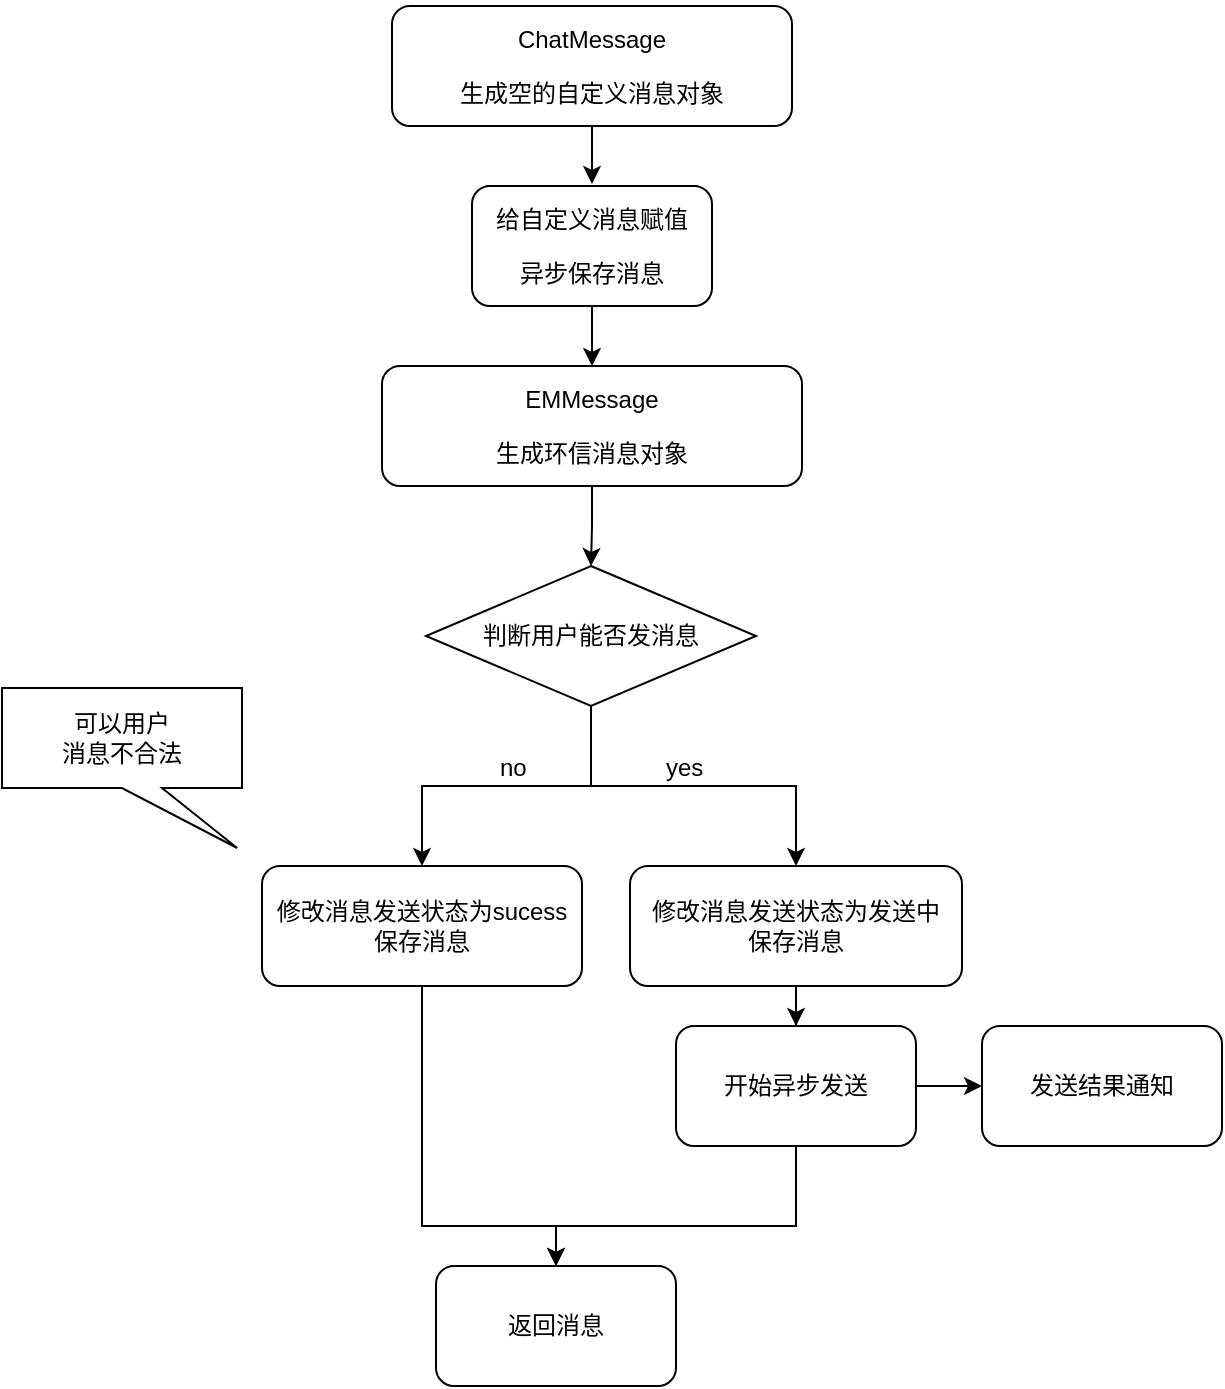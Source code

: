 <mxfile version="10.7.5" type="github"><diagram id="zS4JfIAoxf58Ks6pJ9De" name="第 1 页"><mxGraphModel dx="829" dy="641" grid="1" gridSize="10" guides="1" tooltips="1" connect="1" arrows="1" fold="1" page="1" pageScale="1" pageWidth="2339" pageHeight="3300" math="0" shadow="0"><root><mxCell id="0"/><mxCell id="1" parent="0"/><mxCell id="iu7f-REsUyiFGMBu2vhT-3" value="" style="edgeStyle=orthogonalEdgeStyle;rounded=0;orthogonalLoop=1;jettySize=auto;html=1;" parent="1" source="iu7f-REsUyiFGMBu2vhT-1" target="iu7f-REsUyiFGMBu2vhT-2" edge="1"><mxGeometry relative="1" as="geometry"/></mxCell><mxCell id="iu7f-REsUyiFGMBu2vhT-5" value="" style="edgeStyle=orthogonalEdgeStyle;rounded=0;orthogonalLoop=1;jettySize=auto;html=1;entryX=0.567;entryY=-0.017;entryDx=0;entryDy=0;entryPerimeter=0;exitX=0.5;exitY=1;exitDx=0;exitDy=0;" parent="1" edge="1"><mxGeometry relative="1" as="geometry"><mxPoint x="387" y="510" as="sourcePoint"/><mxPoint x="395" y="589" as="targetPoint"/><Array as="points"><mxPoint x="395" y="510"/></Array></mxGeometry></mxCell><mxCell id="iu7f-REsUyiFGMBu2vhT-1" value="&lt;p&gt;给自定义消息赋值&lt;/p&gt;&lt;p&gt;异步保存消息&lt;/p&gt;" style="rounded=1;whiteSpace=wrap;html=1;" parent="1" vertex="1"><mxGeometry x="335" y="590" width="120" height="60" as="geometry"/></mxCell><mxCell id="iu7f-REsUyiFGMBu2vhT-4" value="&lt;p&gt;&lt;span&gt;ChatMessage&lt;/span&gt;&lt;/p&gt;&lt;p&gt;生成空的自定义消息对象&lt;br&gt;&lt;/p&gt;" style="rounded=1;whiteSpace=wrap;html=1;" parent="1" vertex="1"><mxGeometry x="295" y="500" width="200" height="60" as="geometry"/></mxCell><mxCell id="GCdDGiNFtUxxvFRUylXg-2" value="" style="edgeStyle=orthogonalEdgeStyle;rounded=0;orthogonalLoop=1;jettySize=auto;html=1;entryX=0.5;entryY=0;entryDx=0;entryDy=0;" edge="1" parent="1" source="iu7f-REsUyiFGMBu2vhT-2" target="GCdDGiNFtUxxvFRUylXg-3"><mxGeometry relative="1" as="geometry"><mxPoint x="395" y="820" as="targetPoint"/></mxGeometry></mxCell><mxCell id="iu7f-REsUyiFGMBu2vhT-2" value="&lt;p&gt;&lt;span&gt;EMMessage&lt;/span&gt;&lt;/p&gt;&lt;p&gt;生成环信消息对象&lt;/p&gt;" style="rounded=1;whiteSpace=wrap;html=1;" parent="1" vertex="1"><mxGeometry x="290" y="680" width="210" height="60" as="geometry"/></mxCell><mxCell id="GCdDGiNFtUxxvFRUylXg-13" value="" style="edgeStyle=orthogonalEdgeStyle;rounded=0;orthogonalLoop=1;jettySize=auto;html=1;entryX=0.5;entryY=0;entryDx=0;entryDy=0;" edge="1" parent="1" source="GCdDGiNFtUxxvFRUylXg-3" target="GCdDGiNFtUxxvFRUylXg-7"><mxGeometry relative="1" as="geometry"><mxPoint x="557" y="815" as="targetPoint"/></mxGeometry></mxCell><mxCell id="GCdDGiNFtUxxvFRUylXg-15" value="" style="edgeStyle=orthogonalEdgeStyle;rounded=0;orthogonalLoop=1;jettySize=auto;html=1;entryX=0.5;entryY=0;entryDx=0;entryDy=0;" edge="1" parent="1" source="GCdDGiNFtUxxvFRUylXg-3" target="GCdDGiNFtUxxvFRUylXg-4"><mxGeometry relative="1" as="geometry"/></mxCell><mxCell id="GCdDGiNFtUxxvFRUylXg-3" value="判断用户能否发消息" style="rhombus;whiteSpace=wrap;html=1;" vertex="1" parent="1"><mxGeometry x="312" y="780" width="165" height="70" as="geometry"/></mxCell><mxCell id="GCdDGiNFtUxxvFRUylXg-19" value="" style="edgeStyle=orthogonalEdgeStyle;rounded=0;orthogonalLoop=1;jettySize=auto;html=1;" edge="1" parent="1" source="GCdDGiNFtUxxvFRUylXg-4" target="GCdDGiNFtUxxvFRUylXg-18"><mxGeometry relative="1" as="geometry"><Array as="points"><mxPoint x="310" y="1110"/><mxPoint x="377" y="1110"/></Array></mxGeometry></mxCell><mxCell id="GCdDGiNFtUxxvFRUylXg-4" value="修改消息发送状态为sucess&lt;br&gt;保存消息&lt;br&gt;" style="rounded=1;whiteSpace=wrap;html=1;" vertex="1" parent="1"><mxGeometry x="230" y="930" width="160" height="60" as="geometry"/></mxCell><mxCell id="GCdDGiNFtUxxvFRUylXg-18" value="返回消息" style="rounded=1;whiteSpace=wrap;html=1;" vertex="1" parent="1"><mxGeometry x="317" y="1130" width="120" height="60" as="geometry"/></mxCell><mxCell id="GCdDGiNFtUxxvFRUylXg-23" value="" style="edgeStyle=orthogonalEdgeStyle;rounded=0;orthogonalLoop=1;jettySize=auto;html=1;" edge="1" parent="1" source="GCdDGiNFtUxxvFRUylXg-7" target="GCdDGiNFtUxxvFRUylXg-22"><mxGeometry relative="1" as="geometry"/></mxCell><mxCell id="GCdDGiNFtUxxvFRUylXg-7" value="修改消息发送状态为发送中&lt;br&gt;保存消息&lt;br&gt;" style="rounded=1;whiteSpace=wrap;html=1;" vertex="1" parent="1"><mxGeometry x="414" y="930" width="166" height="60" as="geometry"/></mxCell><mxCell id="GCdDGiNFtUxxvFRUylXg-25" value="" style="edgeStyle=orthogonalEdgeStyle;rounded=0;orthogonalLoop=1;jettySize=auto;html=1;" edge="1" parent="1" source="GCdDGiNFtUxxvFRUylXg-22" target="GCdDGiNFtUxxvFRUylXg-24"><mxGeometry relative="1" as="geometry"/></mxCell><mxCell id="GCdDGiNFtUxxvFRUylXg-27" value="" style="edgeStyle=orthogonalEdgeStyle;rounded=0;orthogonalLoop=1;jettySize=auto;html=1;entryX=0.5;entryY=0;entryDx=0;entryDy=0;" edge="1" parent="1" source="GCdDGiNFtUxxvFRUylXg-22" target="GCdDGiNFtUxxvFRUylXg-18"><mxGeometry relative="1" as="geometry"><mxPoint x="497" y="1089" as="targetPoint"/><Array as="points"><mxPoint x="497" y="1110"/><mxPoint x="377" y="1110"/></Array></mxGeometry></mxCell><mxCell id="GCdDGiNFtUxxvFRUylXg-22" value="开始异步发送" style="rounded=1;whiteSpace=wrap;html=1;" vertex="1" parent="1"><mxGeometry x="437" y="1010" width="120" height="60" as="geometry"/></mxCell><mxCell id="GCdDGiNFtUxxvFRUylXg-24" value="发送结果通知" style="rounded=1;whiteSpace=wrap;html=1;" vertex="1" parent="1"><mxGeometry x="590" y="1010" width="120" height="60" as="geometry"/></mxCell><mxCell id="GCdDGiNFtUxxvFRUylXg-16" value="no" style="text;html=1;resizable=0;points=[];autosize=1;align=left;verticalAlign=top;spacingTop=-4;" vertex="1" parent="1"><mxGeometry x="347" y="871" width="30" height="20" as="geometry"/></mxCell><mxCell id="GCdDGiNFtUxxvFRUylXg-17" value="yes" style="text;html=1;resizable=0;points=[];autosize=1;align=left;verticalAlign=top;spacingTop=-4;" vertex="1" parent="1"><mxGeometry x="430" y="871" width="30" height="20" as="geometry"/></mxCell><mxCell id="GCdDGiNFtUxxvFRUylXg-28" value="可以用户&lt;br&gt;消息不合法&lt;br&gt;" style="shape=callout;whiteSpace=wrap;html=1;perimeter=calloutPerimeter;position2=0.98;" vertex="1" parent="1"><mxGeometry x="100" y="841" width="120" height="80" as="geometry"/></mxCell></root></mxGraphModel></diagram></mxfile>